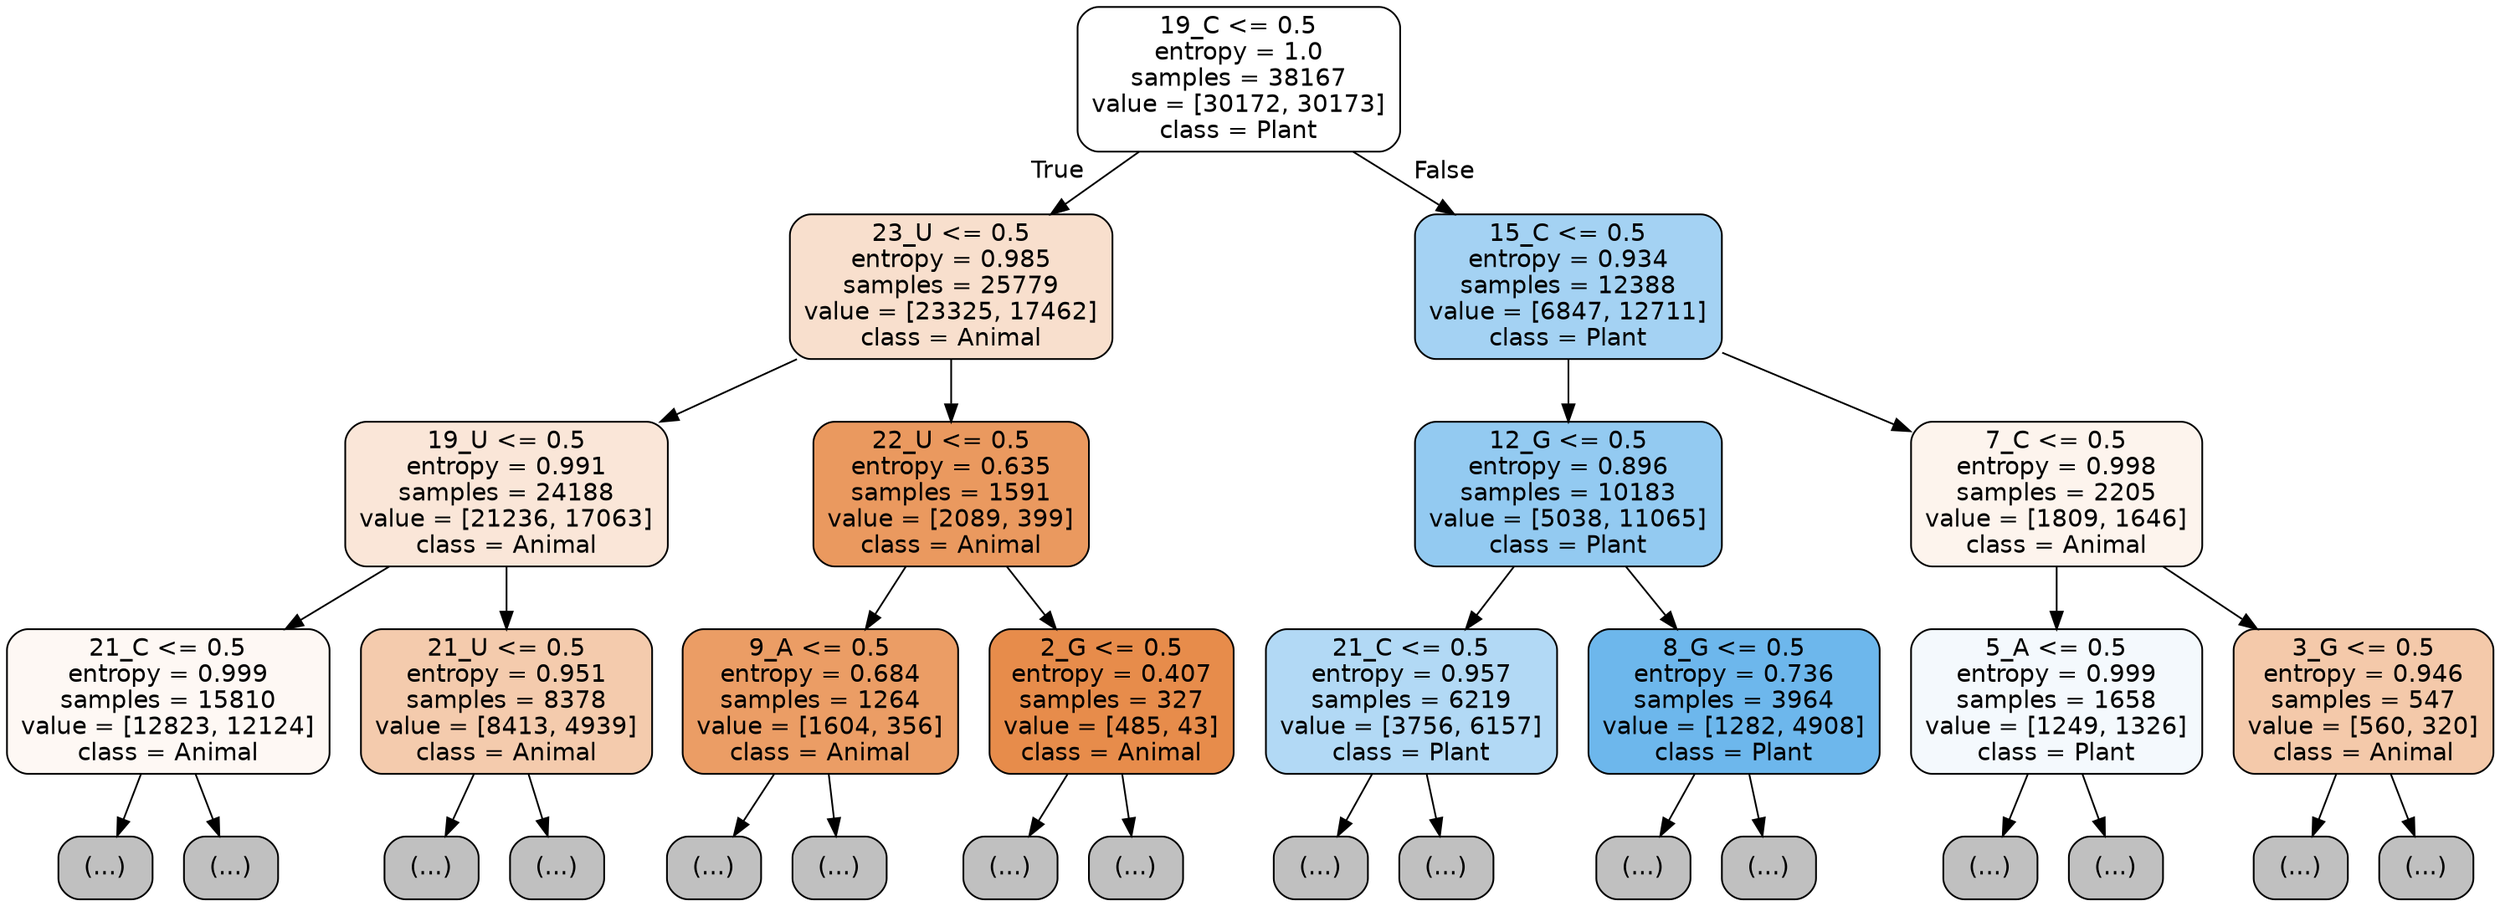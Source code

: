 digraph Tree {
node [shape=box, style="filled, rounded", color="black", fontname="helvetica"] ;
edge [fontname="helvetica"] ;
0 [label="19_C <= 0.5\nentropy = 1.0\nsamples = 38167\nvalue = [30172, 30173]\nclass = Plant", fillcolor="#ffffff"] ;
1 [label="23_U <= 0.5\nentropy = 0.985\nsamples = 25779\nvalue = [23325, 17462]\nclass = Animal", fillcolor="#f8dfcd"] ;
0 -> 1 [labeldistance=2.5, labelangle=45, headlabel="True"] ;
2 [label="19_U <= 0.5\nentropy = 0.991\nsamples = 24188\nvalue = [21236, 17063]\nclass = Animal", fillcolor="#fae6d8"] ;
1 -> 2 ;
3 [label="21_C <= 0.5\nentropy = 0.999\nsamples = 15810\nvalue = [12823, 12124]\nclass = Animal", fillcolor="#fef8f4"] ;
2 -> 3 ;
4 [label="(...)", fillcolor="#C0C0C0"] ;
3 -> 4 ;
6125 [label="(...)", fillcolor="#C0C0C0"] ;
3 -> 6125 ;
7792 [label="21_U <= 0.5\nentropy = 0.951\nsamples = 8378\nvalue = [8413, 4939]\nclass = Animal", fillcolor="#f4cbad"] ;
2 -> 7792 ;
7793 [label="(...)", fillcolor="#C0C0C0"] ;
7792 -> 7793 ;
11090 [label="(...)", fillcolor="#C0C0C0"] ;
7792 -> 11090 ;
12019 [label="22_U <= 0.5\nentropy = 0.635\nsamples = 1591\nvalue = [2089, 399]\nclass = Animal", fillcolor="#ea995f"] ;
1 -> 12019 ;
12020 [label="9_A <= 0.5\nentropy = 0.684\nsamples = 1264\nvalue = [1604, 356]\nclass = Animal", fillcolor="#eb9d65"] ;
12019 -> 12020 ;
12021 [label="(...)", fillcolor="#C0C0C0"] ;
12020 -> 12021 ;
12330 [label="(...)", fillcolor="#C0C0C0"] ;
12020 -> 12330 ;
12457 [label="2_G <= 0.5\nentropy = 0.407\nsamples = 327\nvalue = [485, 43]\nclass = Animal", fillcolor="#e78c4b"] ;
12019 -> 12457 ;
12458 [label="(...)", fillcolor="#C0C0C0"] ;
12457 -> 12458 ;
12551 [label="(...)", fillcolor="#C0C0C0"] ;
12457 -> 12551 ;
12558 [label="15_C <= 0.5\nentropy = 0.934\nsamples = 12388\nvalue = [6847, 12711]\nclass = Plant", fillcolor="#a4d2f3"] ;
0 -> 12558 [labeldistance=2.5, labelangle=-45, headlabel="False"] ;
12559 [label="12_G <= 0.5\nentropy = 0.896\nsamples = 10183\nvalue = [5038, 11065]\nclass = Plant", fillcolor="#93caf1"] ;
12558 -> 12559 ;
12560 [label="21_C <= 0.5\nentropy = 0.957\nsamples = 6219\nvalue = [3756, 6157]\nclass = Plant", fillcolor="#b2d9f5"] ;
12559 -> 12560 ;
12561 [label="(...)", fillcolor="#C0C0C0"] ;
12560 -> 12561 ;
14552 [label="(...)", fillcolor="#C0C0C0"] ;
12560 -> 14552 ;
14945 [label="8_G <= 0.5\nentropy = 0.736\nsamples = 3964\nvalue = [1282, 4908]\nclass = Plant", fillcolor="#6db7ec"] ;
12559 -> 14945 ;
14946 [label="(...)", fillcolor="#C0C0C0"] ;
14945 -> 14946 ;
15561 [label="(...)", fillcolor="#C0C0C0"] ;
14945 -> 15561 ;
15832 [label="7_C <= 0.5\nentropy = 0.998\nsamples = 2205\nvalue = [1809, 1646]\nclass = Animal", fillcolor="#fdf4ed"] ;
12558 -> 15832 ;
15833 [label="5_A <= 0.5\nentropy = 0.999\nsamples = 1658\nvalue = [1249, 1326]\nclass = Plant", fillcolor="#f4f9fd"] ;
15832 -> 15833 ;
15834 [label="(...)", fillcolor="#C0C0C0"] ;
15833 -> 15834 ;
16415 [label="(...)", fillcolor="#C0C0C0"] ;
15833 -> 16415 ;
16576 [label="3_G <= 0.5\nentropy = 0.946\nsamples = 547\nvalue = [560, 320]\nclass = Animal", fillcolor="#f4c9aa"] ;
15832 -> 16576 ;
16577 [label="(...)", fillcolor="#C0C0C0"] ;
16576 -> 16577 ;
16736 [label="(...)", fillcolor="#C0C0C0"] ;
16576 -> 16736 ;
}